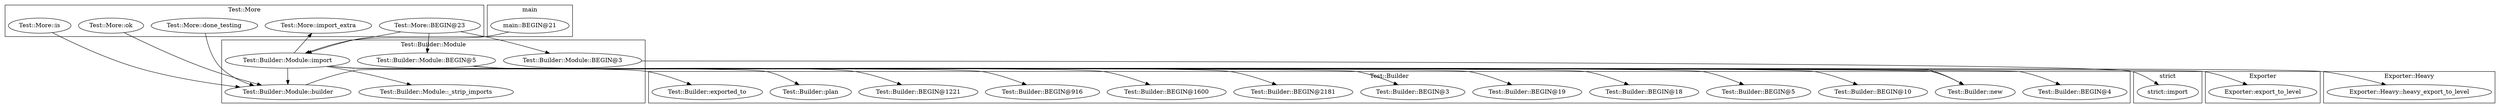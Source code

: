 digraph {
graph [overlap=false]
subgraph cluster_Test_More {
	label="Test::More";
	"Test::More::is";
	"Test::More::import_extra";
	"Test::More::ok";
	"Test::More::BEGIN@23";
	"Test::More::done_testing";
}
subgraph cluster_Exporter {
	label="Exporter";
	"Exporter::export_to_level";
}
subgraph cluster_Test_Builder_Module {
	label="Test::Builder::Module";
	"Test::Builder::Module::_strip_imports";
	"Test::Builder::Module::builder";
	"Test::Builder::Module::BEGIN@5";
	"Test::Builder::Module::BEGIN@3";
	"Test::Builder::Module::import";
}
subgraph cluster_Test_Builder {
	label="Test::Builder";
	"Test::Builder::BEGIN@916";
	"Test::Builder::BEGIN@1221";
	"Test::Builder::BEGIN@4";
	"Test::Builder::new";
	"Test::Builder::plan";
	"Test::Builder::BEGIN@10";
	"Test::Builder::BEGIN@5";
	"Test::Builder::BEGIN@18";
	"Test::Builder::BEGIN@19";
	"Test::Builder::BEGIN@3";
	"Test::Builder::exported_to";
	"Test::Builder::BEGIN@2181";
	"Test::Builder::BEGIN@1600";
}
subgraph cluster_strict {
	label="strict";
	"strict::import";
}
subgraph cluster_Exporter_Heavy {
	label="Exporter::Heavy";
	"Exporter::Heavy::heavy_export_to_level";
}
subgraph cluster_main {
	label="main";
	"main::BEGIN@21";
}
"Test::Builder::Module::BEGIN@5" -> "Test::Builder::BEGIN@4";
"Test::Builder::Module::BEGIN@5" -> "Test::Builder::BEGIN@18";
"Test::Builder::Module::BEGIN@5" -> "Test::Builder::BEGIN@916";
"Test::Builder::Module::import" -> "Exporter::Heavy::heavy_export_to_level";
"Test::Builder::Module::import" -> "Exporter::export_to_level";
"Test::Builder::Module::BEGIN@5" -> "Test::Builder::BEGIN@10";
"Test::Builder::Module::BEGIN@5" -> "Test::Builder::BEGIN@19";
"Test::Builder::Module::BEGIN@5" -> "Test::Builder::BEGIN@1600";
"Test::Builder::Module::builder" -> "Test::Builder::new";
"Test::Builder::Module::BEGIN@5" -> "Test::Builder::new";
"Test::Builder::Module::BEGIN@5" -> "Test::Builder::BEGIN@5";
"Test::Builder::Module::BEGIN@3" -> "strict::import";
"Test::More::is" -> "Test::Builder::Module::builder";
"Test::More::ok" -> "Test::Builder::Module::builder";
"Test::Builder::Module::import" -> "Test::Builder::Module::builder";
"Test::More::done_testing" -> "Test::Builder::Module::builder";
"Test::More::BEGIN@23" -> "Test::Builder::Module::BEGIN@5";
"Test::Builder::Module::BEGIN@5" -> "Test::Builder::BEGIN@1221";
"Test::Builder::Module::BEGIN@5" -> "Test::Builder::BEGIN@3";
"Test::Builder::Module::import" -> "Test::Builder::plan";
"Test::Builder::Module::import" -> "Test::More::import_extra";
"Test::More::BEGIN@23" -> "Test::Builder::Module::BEGIN@3";
"Test::Builder::Module::BEGIN@5" -> "Test::Builder::BEGIN@2181";
"Test::Builder::Module::import" -> "Test::Builder::Module::_strip_imports";
"main::BEGIN@21" -> "Test::Builder::Module::import";
"Test::More::BEGIN@23" -> "Test::Builder::Module::import";
"Test::Builder::Module::import" -> "Test::Builder::exported_to";
}
